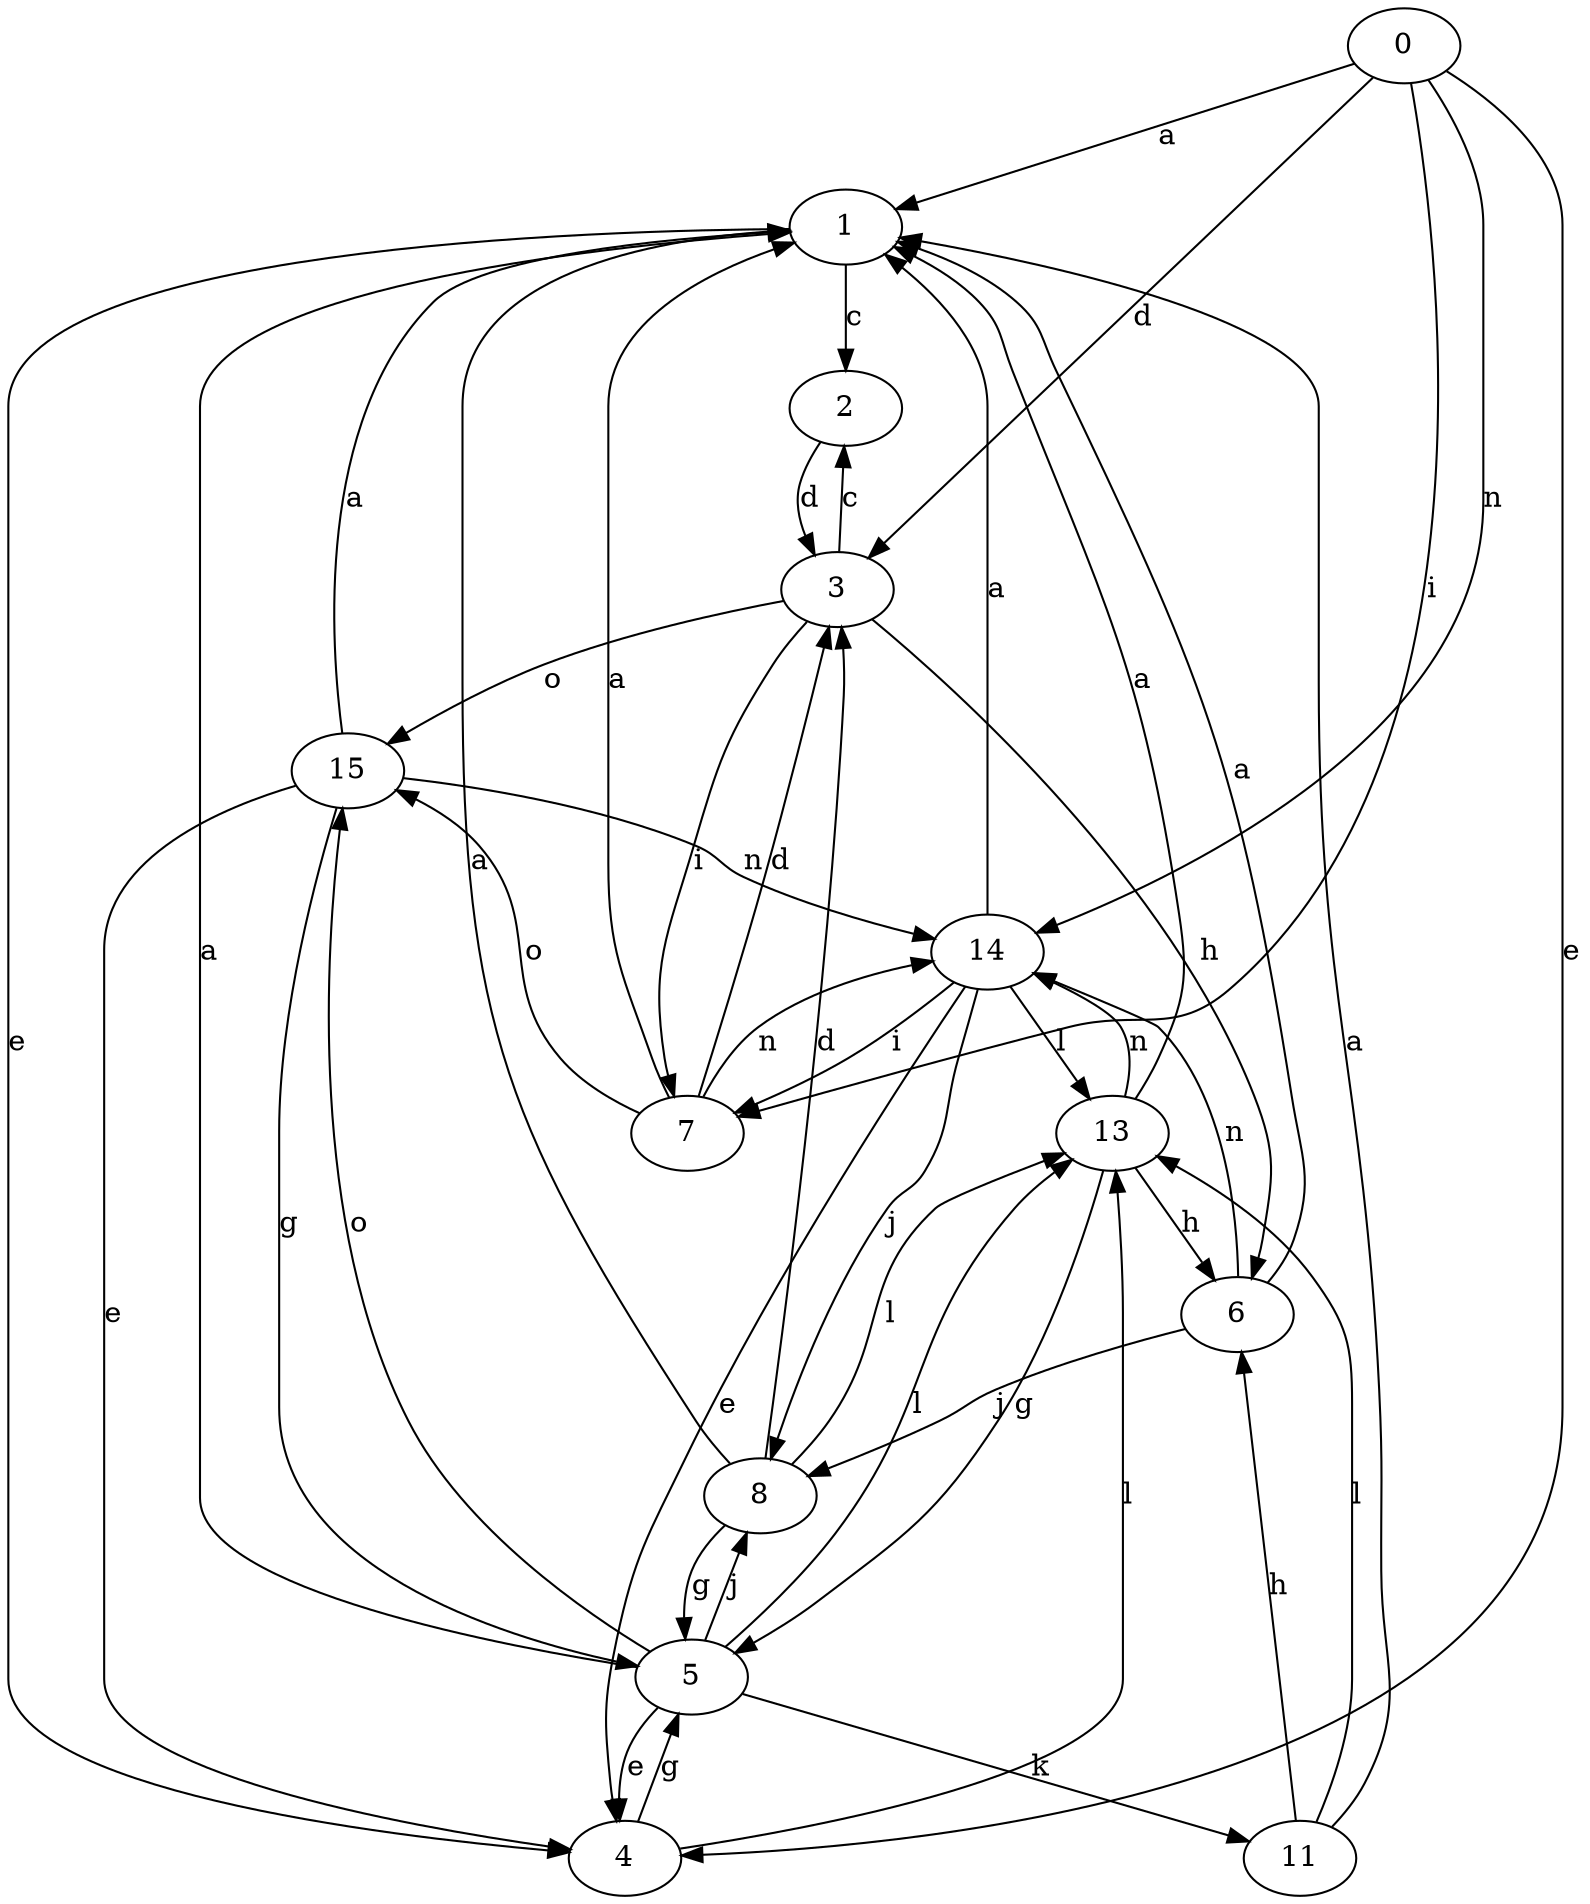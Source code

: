 strict digraph  {
1;
2;
3;
4;
0;
5;
6;
7;
8;
11;
13;
14;
15;
1 -> 2  [label=c];
1 -> 4  [label=e];
2 -> 3  [label=d];
3 -> 2  [label=c];
3 -> 6  [label=h];
3 -> 7  [label=i];
3 -> 15  [label=o];
4 -> 5  [label=g];
4 -> 13  [label=l];
0 -> 1  [label=a];
0 -> 3  [label=d];
0 -> 4  [label=e];
0 -> 7  [label=i];
0 -> 14  [label=n];
5 -> 1  [label=a];
5 -> 4  [label=e];
5 -> 8  [label=j];
5 -> 11  [label=k];
5 -> 13  [label=l];
5 -> 15  [label=o];
6 -> 1  [label=a];
6 -> 8  [label=j];
6 -> 14  [label=n];
7 -> 1  [label=a];
7 -> 3  [label=d];
7 -> 14  [label=n];
7 -> 15  [label=o];
8 -> 1  [label=a];
8 -> 3  [label=d];
8 -> 5  [label=g];
8 -> 13  [label=l];
11 -> 1  [label=a];
11 -> 6  [label=h];
11 -> 13  [label=l];
13 -> 1  [label=a];
13 -> 5  [label=g];
13 -> 6  [label=h];
13 -> 14  [label=n];
14 -> 1  [label=a];
14 -> 4  [label=e];
14 -> 7  [label=i];
14 -> 8  [label=j];
14 -> 13  [label=l];
15 -> 1  [label=a];
15 -> 4  [label=e];
15 -> 5  [label=g];
15 -> 14  [label=n];
}
